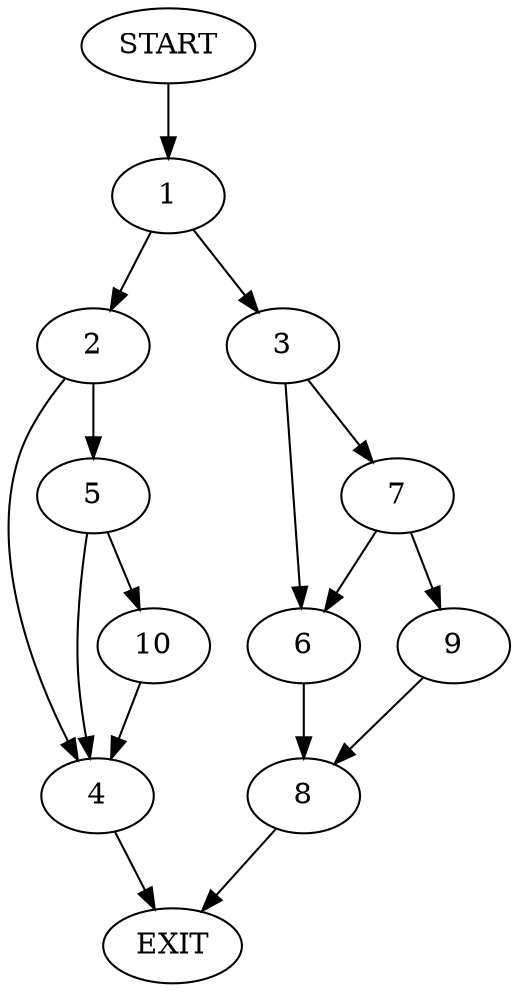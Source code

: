 digraph {
0 [label="START"]
11 [label="EXIT"]
0 -> 1
1 -> 2
1 -> 3
2 -> 4
2 -> 5
3 -> 6
3 -> 7
6 -> 8
7 -> 6
7 -> 9
9 -> 8
8 -> 11
5 -> 4
5 -> 10
4 -> 11
10 -> 4
}

